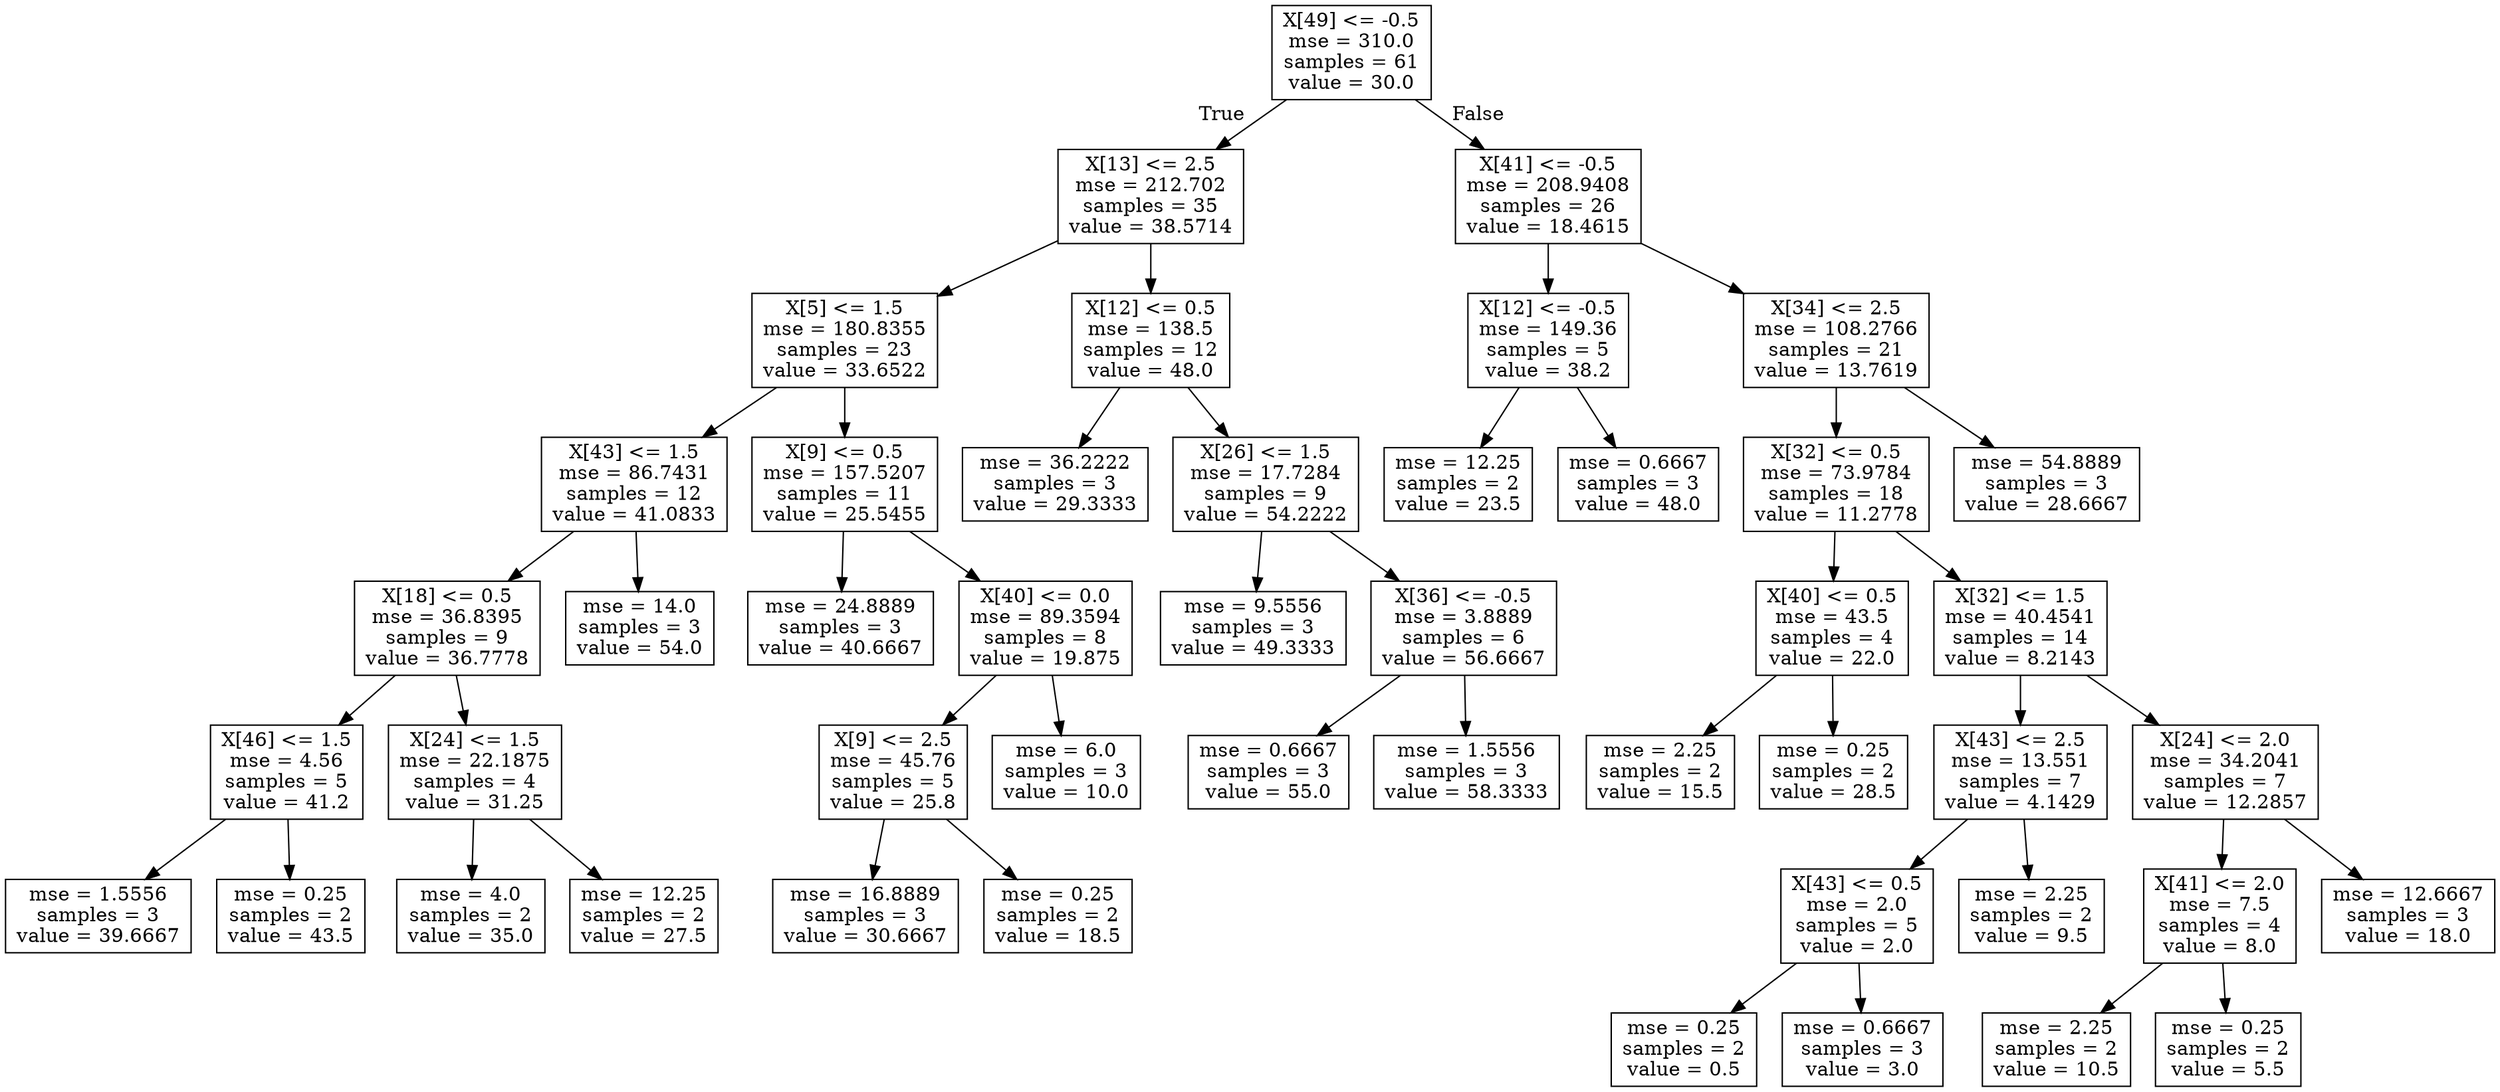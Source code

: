digraph Tree {
node [shape=box] ;
0 [label="X[49] <= -0.5\nmse = 310.0\nsamples = 61\nvalue = 30.0"] ;
1 [label="X[13] <= 2.5\nmse = 212.702\nsamples = 35\nvalue = 38.5714"] ;
0 -> 1 [labeldistance=2.5, labelangle=45, headlabel="True"] ;
2 [label="X[5] <= 1.5\nmse = 180.8355\nsamples = 23\nvalue = 33.6522"] ;
1 -> 2 ;
3 [label="X[43] <= 1.5\nmse = 86.7431\nsamples = 12\nvalue = 41.0833"] ;
2 -> 3 ;
4 [label="X[18] <= 0.5\nmse = 36.8395\nsamples = 9\nvalue = 36.7778"] ;
3 -> 4 ;
5 [label="X[46] <= 1.5\nmse = 4.56\nsamples = 5\nvalue = 41.2"] ;
4 -> 5 ;
6 [label="mse = 1.5556\nsamples = 3\nvalue = 39.6667"] ;
5 -> 6 ;
7 [label="mse = 0.25\nsamples = 2\nvalue = 43.5"] ;
5 -> 7 ;
8 [label="X[24] <= 1.5\nmse = 22.1875\nsamples = 4\nvalue = 31.25"] ;
4 -> 8 ;
9 [label="mse = 4.0\nsamples = 2\nvalue = 35.0"] ;
8 -> 9 ;
10 [label="mse = 12.25\nsamples = 2\nvalue = 27.5"] ;
8 -> 10 ;
11 [label="mse = 14.0\nsamples = 3\nvalue = 54.0"] ;
3 -> 11 ;
12 [label="X[9] <= 0.5\nmse = 157.5207\nsamples = 11\nvalue = 25.5455"] ;
2 -> 12 ;
13 [label="mse = 24.8889\nsamples = 3\nvalue = 40.6667"] ;
12 -> 13 ;
14 [label="X[40] <= 0.0\nmse = 89.3594\nsamples = 8\nvalue = 19.875"] ;
12 -> 14 ;
15 [label="X[9] <= 2.5\nmse = 45.76\nsamples = 5\nvalue = 25.8"] ;
14 -> 15 ;
16 [label="mse = 16.8889\nsamples = 3\nvalue = 30.6667"] ;
15 -> 16 ;
17 [label="mse = 0.25\nsamples = 2\nvalue = 18.5"] ;
15 -> 17 ;
18 [label="mse = 6.0\nsamples = 3\nvalue = 10.0"] ;
14 -> 18 ;
19 [label="X[12] <= 0.5\nmse = 138.5\nsamples = 12\nvalue = 48.0"] ;
1 -> 19 ;
20 [label="mse = 36.2222\nsamples = 3\nvalue = 29.3333"] ;
19 -> 20 ;
21 [label="X[26] <= 1.5\nmse = 17.7284\nsamples = 9\nvalue = 54.2222"] ;
19 -> 21 ;
22 [label="mse = 9.5556\nsamples = 3\nvalue = 49.3333"] ;
21 -> 22 ;
23 [label="X[36] <= -0.5\nmse = 3.8889\nsamples = 6\nvalue = 56.6667"] ;
21 -> 23 ;
24 [label="mse = 0.6667\nsamples = 3\nvalue = 55.0"] ;
23 -> 24 ;
25 [label="mse = 1.5556\nsamples = 3\nvalue = 58.3333"] ;
23 -> 25 ;
26 [label="X[41] <= -0.5\nmse = 208.9408\nsamples = 26\nvalue = 18.4615"] ;
0 -> 26 [labeldistance=2.5, labelangle=-45, headlabel="False"] ;
27 [label="X[12] <= -0.5\nmse = 149.36\nsamples = 5\nvalue = 38.2"] ;
26 -> 27 ;
28 [label="mse = 12.25\nsamples = 2\nvalue = 23.5"] ;
27 -> 28 ;
29 [label="mse = 0.6667\nsamples = 3\nvalue = 48.0"] ;
27 -> 29 ;
30 [label="X[34] <= 2.5\nmse = 108.2766\nsamples = 21\nvalue = 13.7619"] ;
26 -> 30 ;
31 [label="X[32] <= 0.5\nmse = 73.9784\nsamples = 18\nvalue = 11.2778"] ;
30 -> 31 ;
32 [label="X[40] <= 0.5\nmse = 43.5\nsamples = 4\nvalue = 22.0"] ;
31 -> 32 ;
33 [label="mse = 2.25\nsamples = 2\nvalue = 15.5"] ;
32 -> 33 ;
34 [label="mse = 0.25\nsamples = 2\nvalue = 28.5"] ;
32 -> 34 ;
35 [label="X[32] <= 1.5\nmse = 40.4541\nsamples = 14\nvalue = 8.2143"] ;
31 -> 35 ;
36 [label="X[43] <= 2.5\nmse = 13.551\nsamples = 7\nvalue = 4.1429"] ;
35 -> 36 ;
37 [label="X[43] <= 0.5\nmse = 2.0\nsamples = 5\nvalue = 2.0"] ;
36 -> 37 ;
38 [label="mse = 0.25\nsamples = 2\nvalue = 0.5"] ;
37 -> 38 ;
39 [label="mse = 0.6667\nsamples = 3\nvalue = 3.0"] ;
37 -> 39 ;
40 [label="mse = 2.25\nsamples = 2\nvalue = 9.5"] ;
36 -> 40 ;
41 [label="X[24] <= 2.0\nmse = 34.2041\nsamples = 7\nvalue = 12.2857"] ;
35 -> 41 ;
42 [label="X[41] <= 2.0\nmse = 7.5\nsamples = 4\nvalue = 8.0"] ;
41 -> 42 ;
43 [label="mse = 2.25\nsamples = 2\nvalue = 10.5"] ;
42 -> 43 ;
44 [label="mse = 0.25\nsamples = 2\nvalue = 5.5"] ;
42 -> 44 ;
45 [label="mse = 12.6667\nsamples = 3\nvalue = 18.0"] ;
41 -> 45 ;
46 [label="mse = 54.8889\nsamples = 3\nvalue = 28.6667"] ;
30 -> 46 ;
}